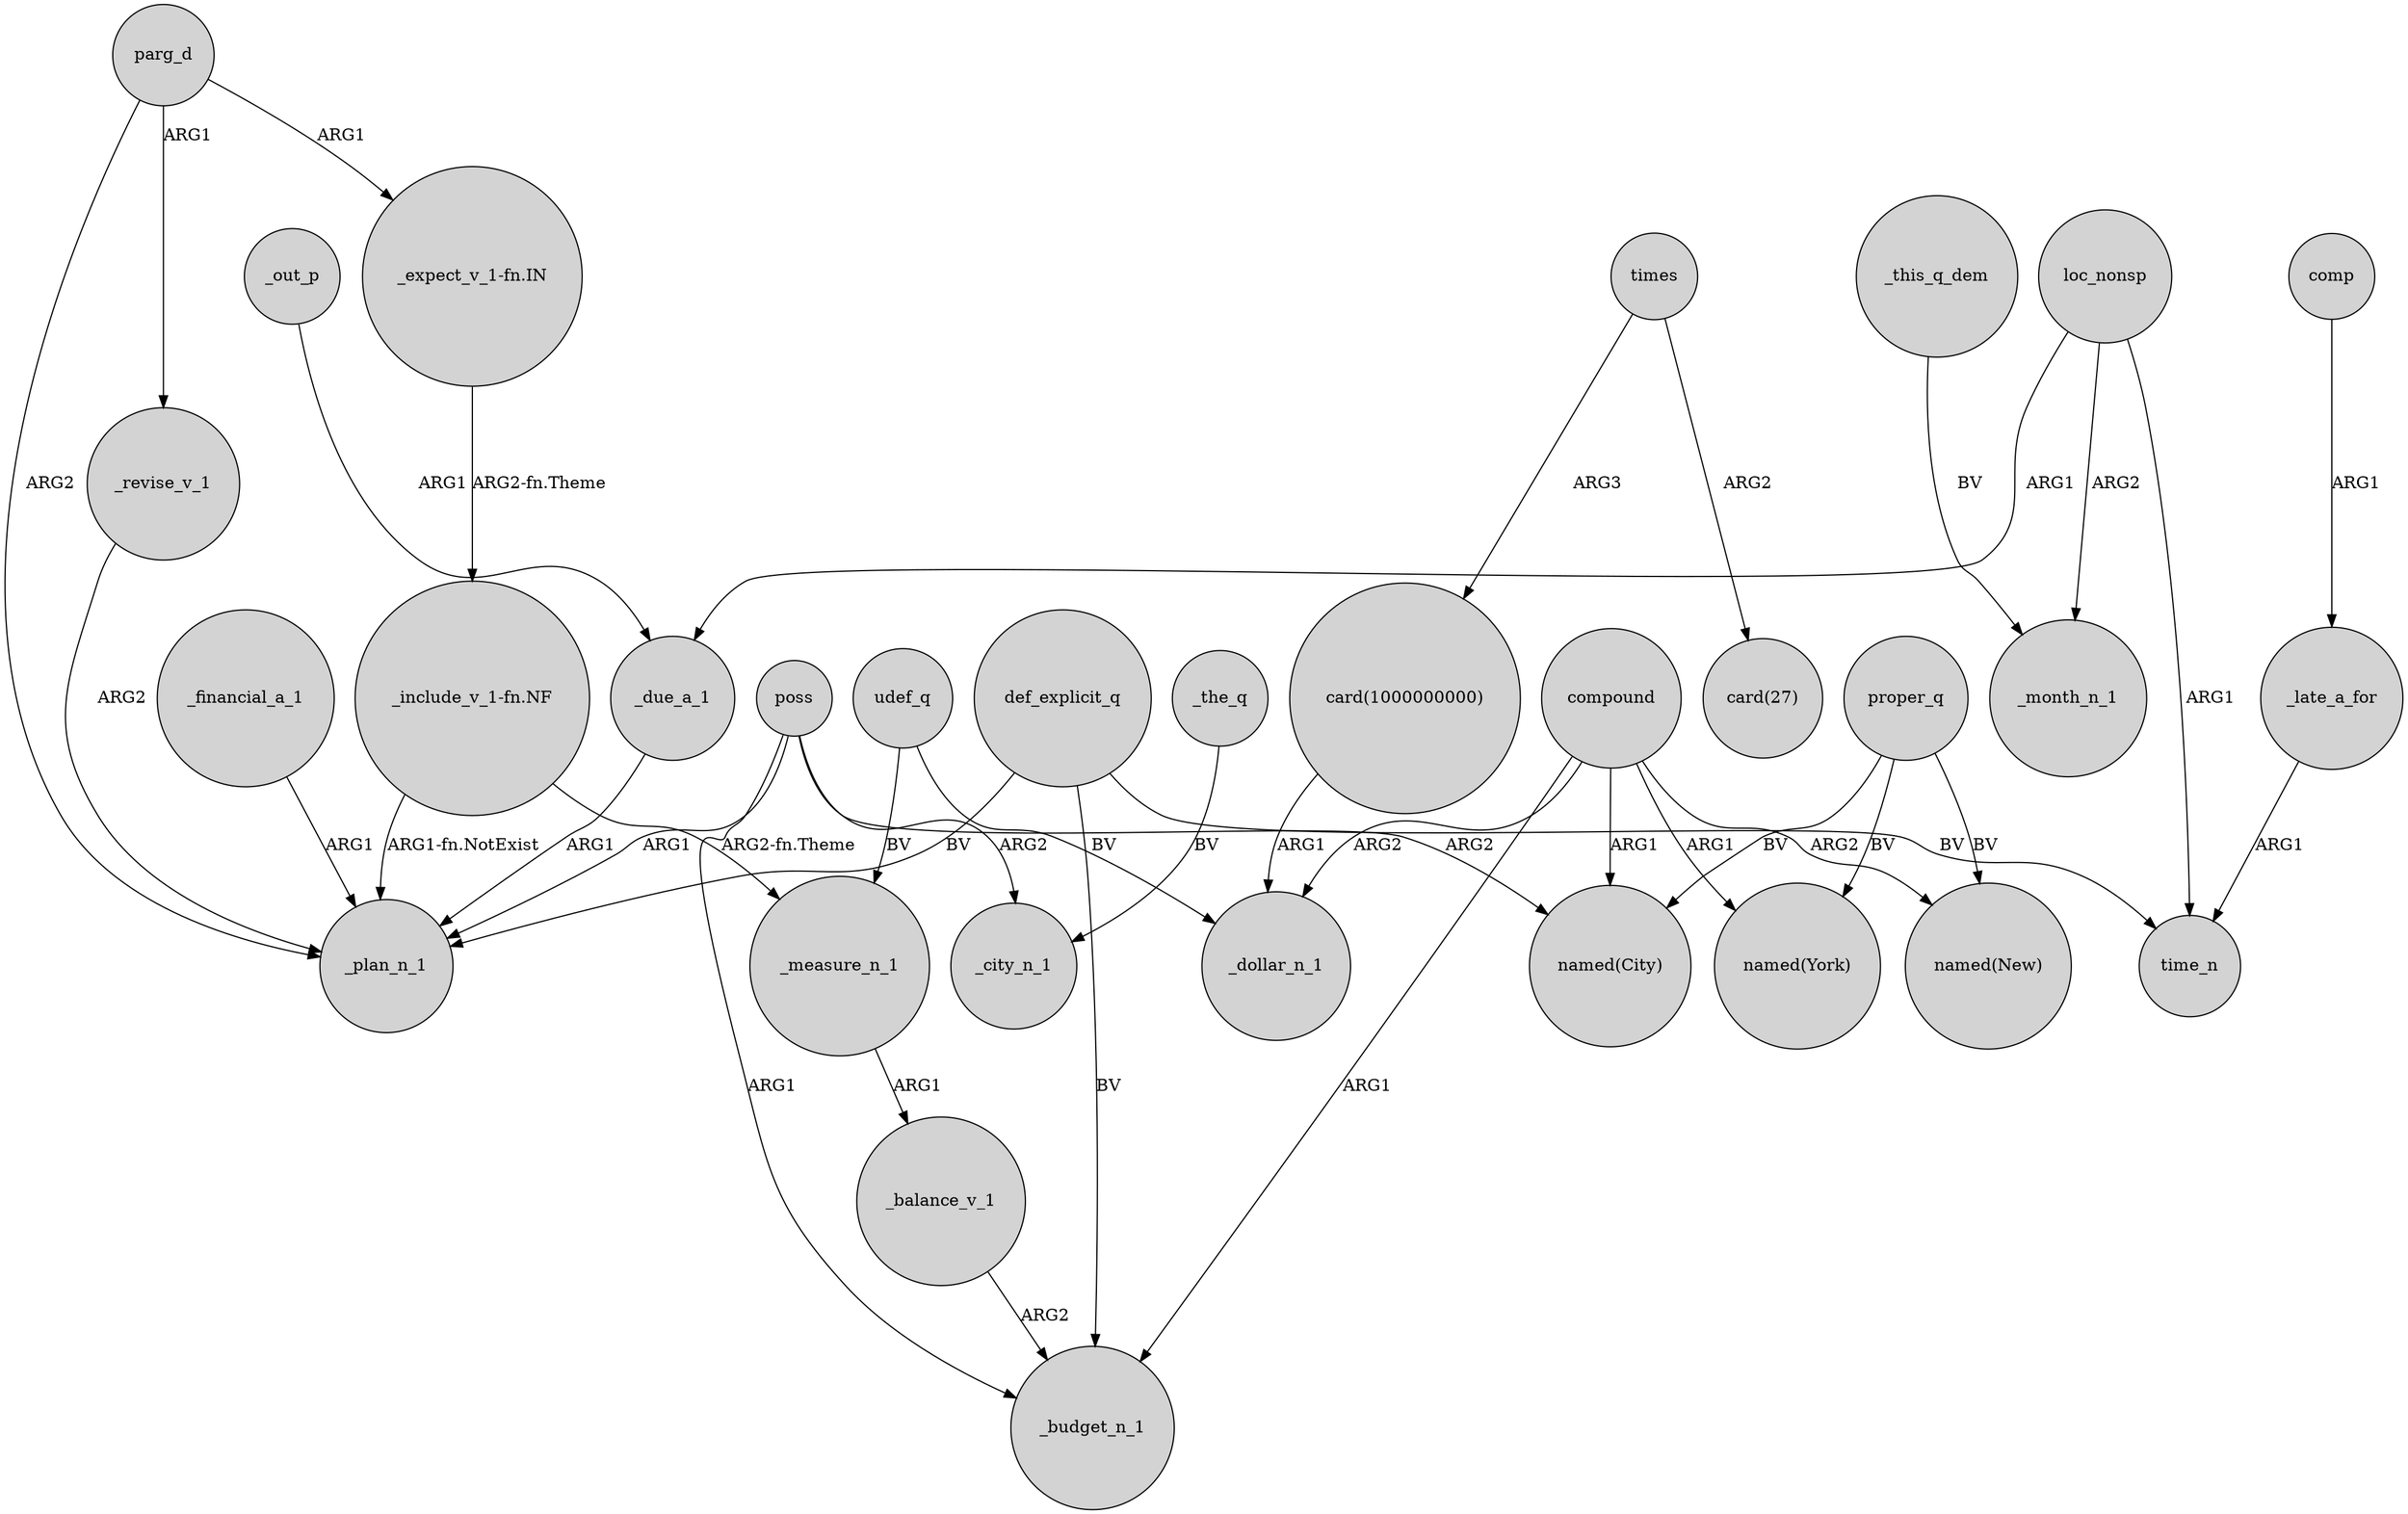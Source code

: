 digraph {
	node [shape=circle style=filled]
	poss -> _plan_n_1 [label=ARG1]
	comp -> _late_a_for [label=ARG1]
	compound -> "named(New)" [label=ARG2]
	parg_d -> _revise_v_1 [label=ARG1]
	def_explicit_q -> time_n [label=BV]
	proper_q -> "named(New)" [label=BV]
	def_explicit_q -> _budget_n_1 [label=BV]
	_out_p -> _due_a_1 [label=ARG1]
	_revise_v_1 -> _plan_n_1 [label=ARG2]
	_this_q_dem -> _month_n_1 [label=BV]
	def_explicit_q -> _plan_n_1 [label=BV]
	"_include_v_1-fn.NF" -> _measure_n_1 [label="ARG2-fn.Theme"]
	"_expect_v_1-fn.IN" -> "_include_v_1-fn.NF" [label="ARG2-fn.Theme"]
	times -> "card(27)" [label=ARG2]
	compound -> _budget_n_1 [label=ARG1]
	parg_d -> _plan_n_1 [label=ARG2]
	loc_nonsp -> time_n [label=ARG1]
	_due_a_1 -> _plan_n_1 [label=ARG1]
	poss -> "named(City)" [label=ARG2]
	_balance_v_1 -> _budget_n_1 [label=ARG2]
	times -> "card(1000000000)" [label=ARG3]
	loc_nonsp -> _due_a_1 [label=ARG1]
	poss -> _budget_n_1 [label=ARG1]
	compound -> "named(York)" [label=ARG1]
	proper_q -> "named(City)" [label=BV]
	parg_d -> "_expect_v_1-fn.IN" [label=ARG1]
	udef_q -> _measure_n_1 [label=BV]
	_measure_n_1 -> _balance_v_1 [label=ARG1]
	_the_q -> _city_n_1 [label=BV]
	_late_a_for -> time_n [label=ARG1]
	"_include_v_1-fn.NF" -> _plan_n_1 [label="ARG1-fn.NotExist"]
	poss -> _city_n_1 [label=ARG2]
	loc_nonsp -> _month_n_1 [label=ARG2]
	"card(1000000000)" -> _dollar_n_1 [label=ARG1]
	proper_q -> "named(York)" [label=BV]
	compound -> _dollar_n_1 [label=ARG2]
	udef_q -> _dollar_n_1 [label=BV]
	compound -> "named(City)" [label=ARG1]
	_financial_a_1 -> _plan_n_1 [label=ARG1]
}
